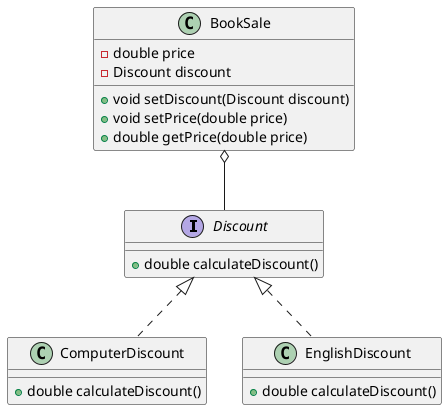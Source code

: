 @startuml
'https://plantuml.com/class-diagram

interface Discount{
     +double calculateDiscount()
}

class ComputerDiscount implements Discount{
     +double calculateDiscount()
}

class EnglishDiscount implements Discount{
    +double calculateDiscount()
}

class BookSale{
    - double price
    - Discount discount
    + void setDiscount(Discount discount)
    + void setPrice(double price)
    + double getPrice(double price)
}
BookSale o-- Discount
@enduml